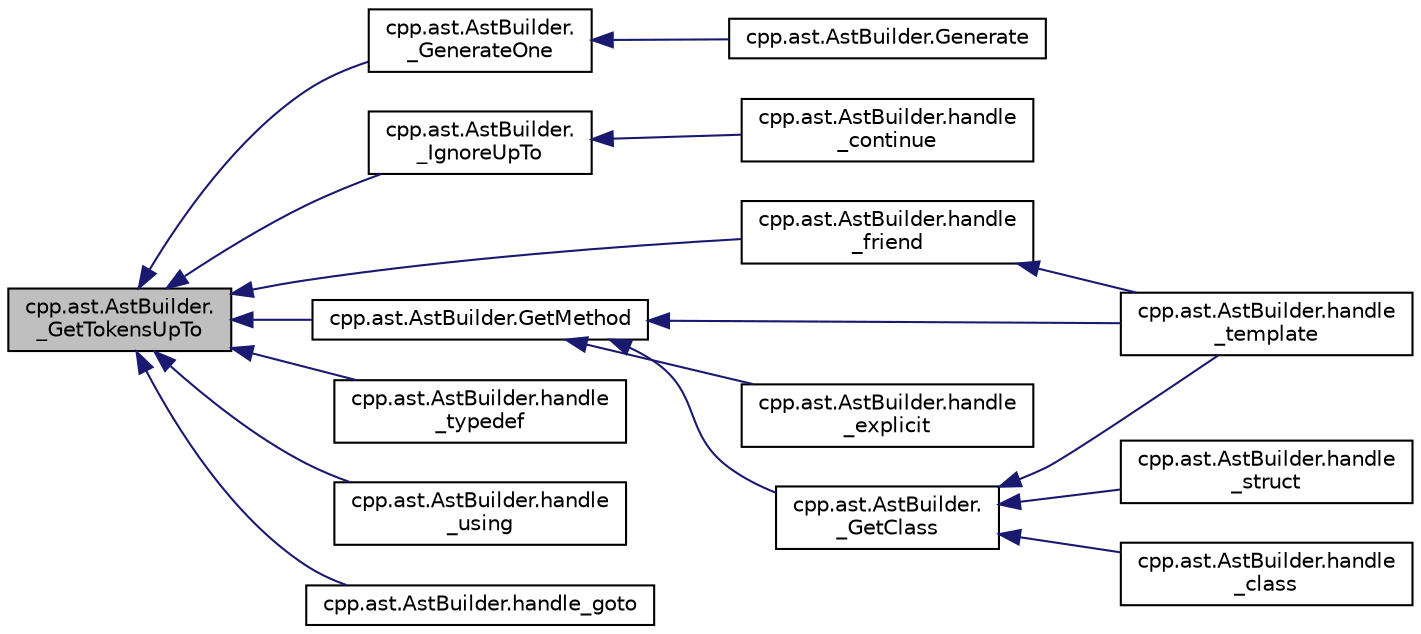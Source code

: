 digraph "cpp.ast.AstBuilder._GetTokensUpTo"
{
  edge [fontname="Helvetica",fontsize="10",labelfontname="Helvetica",labelfontsize="10"];
  node [fontname="Helvetica",fontsize="10",shape=record];
  rankdir="LR";
  Node198 [label="cpp.ast.AstBuilder.\l_GetTokensUpTo",height=0.2,width=0.4,color="black", fillcolor="grey75", style="filled", fontcolor="black"];
  Node198 -> Node199 [dir="back",color="midnightblue",fontsize="10",style="solid",fontname="Helvetica"];
  Node199 [label="cpp.ast.AstBuilder.\l_GenerateOne",height=0.2,width=0.4,color="black", fillcolor="white", style="filled",URL="$d9/dc3/classcpp_1_1ast_1_1_ast_builder.html#ae3a006851c8f8a4b5929e5e8bcbd4618"];
  Node199 -> Node200 [dir="back",color="midnightblue",fontsize="10",style="solid",fontname="Helvetica"];
  Node200 [label="cpp.ast.AstBuilder.Generate",height=0.2,width=0.4,color="black", fillcolor="white", style="filled",URL="$d9/dc3/classcpp_1_1ast_1_1_ast_builder.html#aebd0392eee56def849468af5b93b720a"];
  Node198 -> Node201 [dir="back",color="midnightblue",fontsize="10",style="solid",fontname="Helvetica"];
  Node201 [label="cpp.ast.AstBuilder.\l_IgnoreUpTo",height=0.2,width=0.4,color="black", fillcolor="white", style="filled",URL="$d9/dc3/classcpp_1_1ast_1_1_ast_builder.html#affc78a722f3038f6384147512fa8ef89"];
  Node201 -> Node202 [dir="back",color="midnightblue",fontsize="10",style="solid",fontname="Helvetica"];
  Node202 [label="cpp.ast.AstBuilder.handle\l_continue",height=0.2,width=0.4,color="black", fillcolor="white", style="filled",URL="$d9/dc3/classcpp_1_1ast_1_1_ast_builder.html#a511eb003ed301a713a687e5293584077"];
  Node198 -> Node203 [dir="back",color="midnightblue",fontsize="10",style="solid",fontname="Helvetica"];
  Node203 [label="cpp.ast.AstBuilder.GetMethod",height=0.2,width=0.4,color="black", fillcolor="white", style="filled",URL="$d9/dc3/classcpp_1_1ast_1_1_ast_builder.html#af22fb880867876144d20818391ad267a"];
  Node203 -> Node204 [dir="back",color="midnightblue",fontsize="10",style="solid",fontname="Helvetica"];
  Node204 [label="cpp.ast.AstBuilder.handle\l_template",height=0.2,width=0.4,color="black", fillcolor="white", style="filled",URL="$d9/dc3/classcpp_1_1ast_1_1_ast_builder.html#a0f4d74520697ec05eb6b549daada5a5d"];
  Node203 -> Node205 [dir="back",color="midnightblue",fontsize="10",style="solid",fontname="Helvetica"];
  Node205 [label="cpp.ast.AstBuilder.\l_GetClass",height=0.2,width=0.4,color="black", fillcolor="white", style="filled",URL="$d9/dc3/classcpp_1_1ast_1_1_ast_builder.html#af5670e1181b5af00bce0acc0dd9d0da7"];
  Node205 -> Node206 [dir="back",color="midnightblue",fontsize="10",style="solid",fontname="Helvetica"];
  Node206 [label="cpp.ast.AstBuilder.handle\l_struct",height=0.2,width=0.4,color="black", fillcolor="white", style="filled",URL="$d9/dc3/classcpp_1_1ast_1_1_ast_builder.html#aadfad5b8d50962c04504e806dc0f5b6c"];
  Node205 -> Node204 [dir="back",color="midnightblue",fontsize="10",style="solid",fontname="Helvetica"];
  Node205 -> Node207 [dir="back",color="midnightblue",fontsize="10",style="solid",fontname="Helvetica"];
  Node207 [label="cpp.ast.AstBuilder.handle\l_class",height=0.2,width=0.4,color="black", fillcolor="white", style="filled",URL="$d9/dc3/classcpp_1_1ast_1_1_ast_builder.html#a93bd39632593bec36972355b7e1893e0"];
  Node203 -> Node208 [dir="back",color="midnightblue",fontsize="10",style="solid",fontname="Helvetica"];
  Node208 [label="cpp.ast.AstBuilder.handle\l_explicit",height=0.2,width=0.4,color="black", fillcolor="white", style="filled",URL="$d9/dc3/classcpp_1_1ast_1_1_ast_builder.html#a568860050542b53d3df9cf479f2a5e1c"];
  Node198 -> Node209 [dir="back",color="midnightblue",fontsize="10",style="solid",fontname="Helvetica"];
  Node209 [label="cpp.ast.AstBuilder.handle\l_friend",height=0.2,width=0.4,color="black", fillcolor="white", style="filled",URL="$d9/dc3/classcpp_1_1ast_1_1_ast_builder.html#ab9f7d81019317c6ccfd492bd2c0c9579"];
  Node209 -> Node204 [dir="back",color="midnightblue",fontsize="10",style="solid",fontname="Helvetica"];
  Node198 -> Node210 [dir="back",color="midnightblue",fontsize="10",style="solid",fontname="Helvetica"];
  Node210 [label="cpp.ast.AstBuilder.handle\l_typedef",height=0.2,width=0.4,color="black", fillcolor="white", style="filled",URL="$d9/dc3/classcpp_1_1ast_1_1_ast_builder.html#a808eb3d955ca2e3a957abb35dc577c66"];
  Node198 -> Node211 [dir="back",color="midnightblue",fontsize="10",style="solid",fontname="Helvetica"];
  Node211 [label="cpp.ast.AstBuilder.handle\l_using",height=0.2,width=0.4,color="black", fillcolor="white", style="filled",URL="$d9/dc3/classcpp_1_1ast_1_1_ast_builder.html#a785563f31bc3ed9559d9ce2854a83f1b"];
  Node198 -> Node212 [dir="back",color="midnightblue",fontsize="10",style="solid",fontname="Helvetica"];
  Node212 [label="cpp.ast.AstBuilder.handle_goto",height=0.2,width=0.4,color="black", fillcolor="white", style="filled",URL="$d9/dc3/classcpp_1_1ast_1_1_ast_builder.html#a8504d788bb1541ee581918d52d1f4132"];
}
